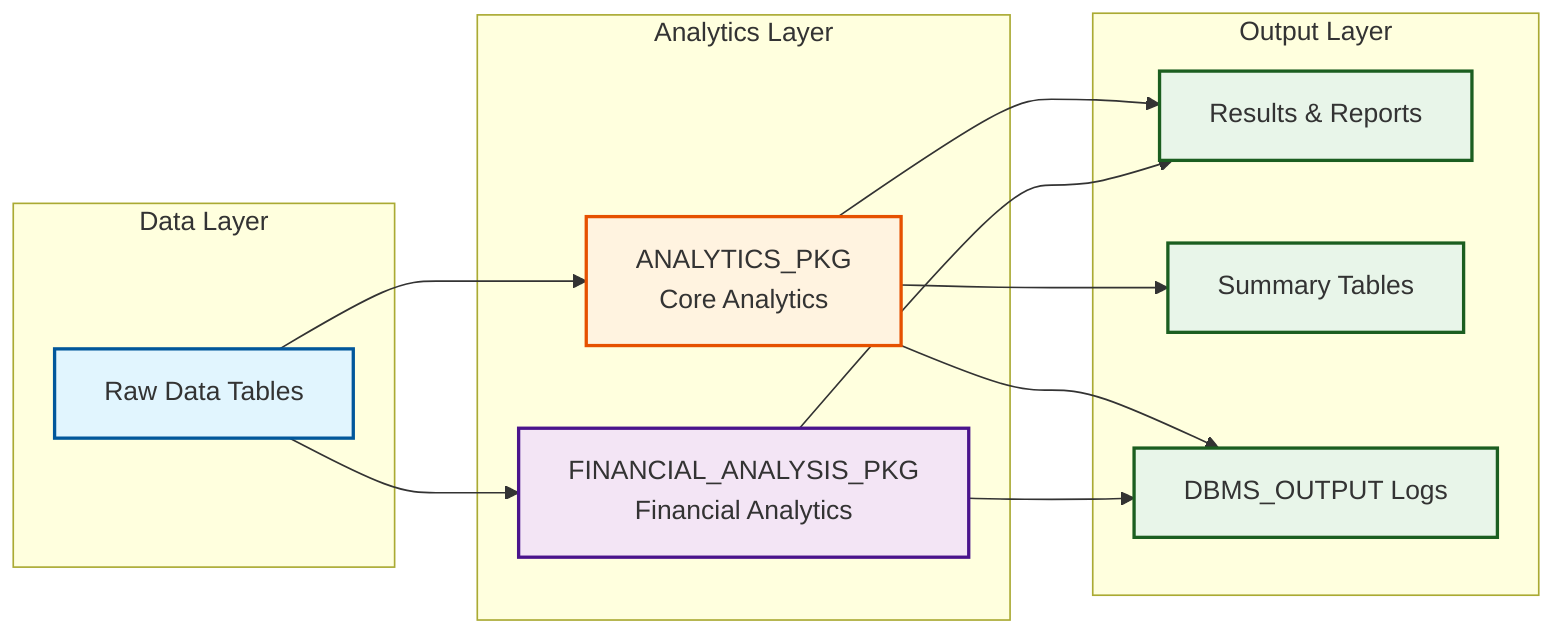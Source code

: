 graph LR
    subgraph "Data Layer"
        DATA[Raw Data Tables]
    end
    
    subgraph "Analytics Layer"
        CORE[ANALYTICS_PKG<br/>Core Analytics]
        FIN[FINANCIAL_ANALYSIS_PKG<br/>Financial Analytics]
    end
    
    subgraph "Output Layer"
        RESULTS[Results & Reports]
        TABLES[Summary Tables]
        OUTPUT[DBMS_OUTPUT Logs]
    end
    
    DATA --> CORE
    DATA --> FIN
    CORE --> RESULTS
    CORE --> TABLES
    CORE --> OUTPUT
    FIN --> RESULTS
    FIN --> OUTPUT
    
    style DATA fill:#e1f5fe,stroke:#01579b,stroke-width:2px
    style CORE fill:#fff3e0,stroke:#e65100,stroke-width:2px
    style FIN fill:#f3e5f5,stroke:#4a148c,stroke-width:2px
    style RESULTS fill:#e8f5e9,stroke:#1b5e20,stroke-width:2px
    style TABLES fill:#e8f5e9,stroke:#1b5e20,stroke-width:2px
    style OUTPUT fill:#e8f5e9,stroke:#1b5e20,stroke-width:2px